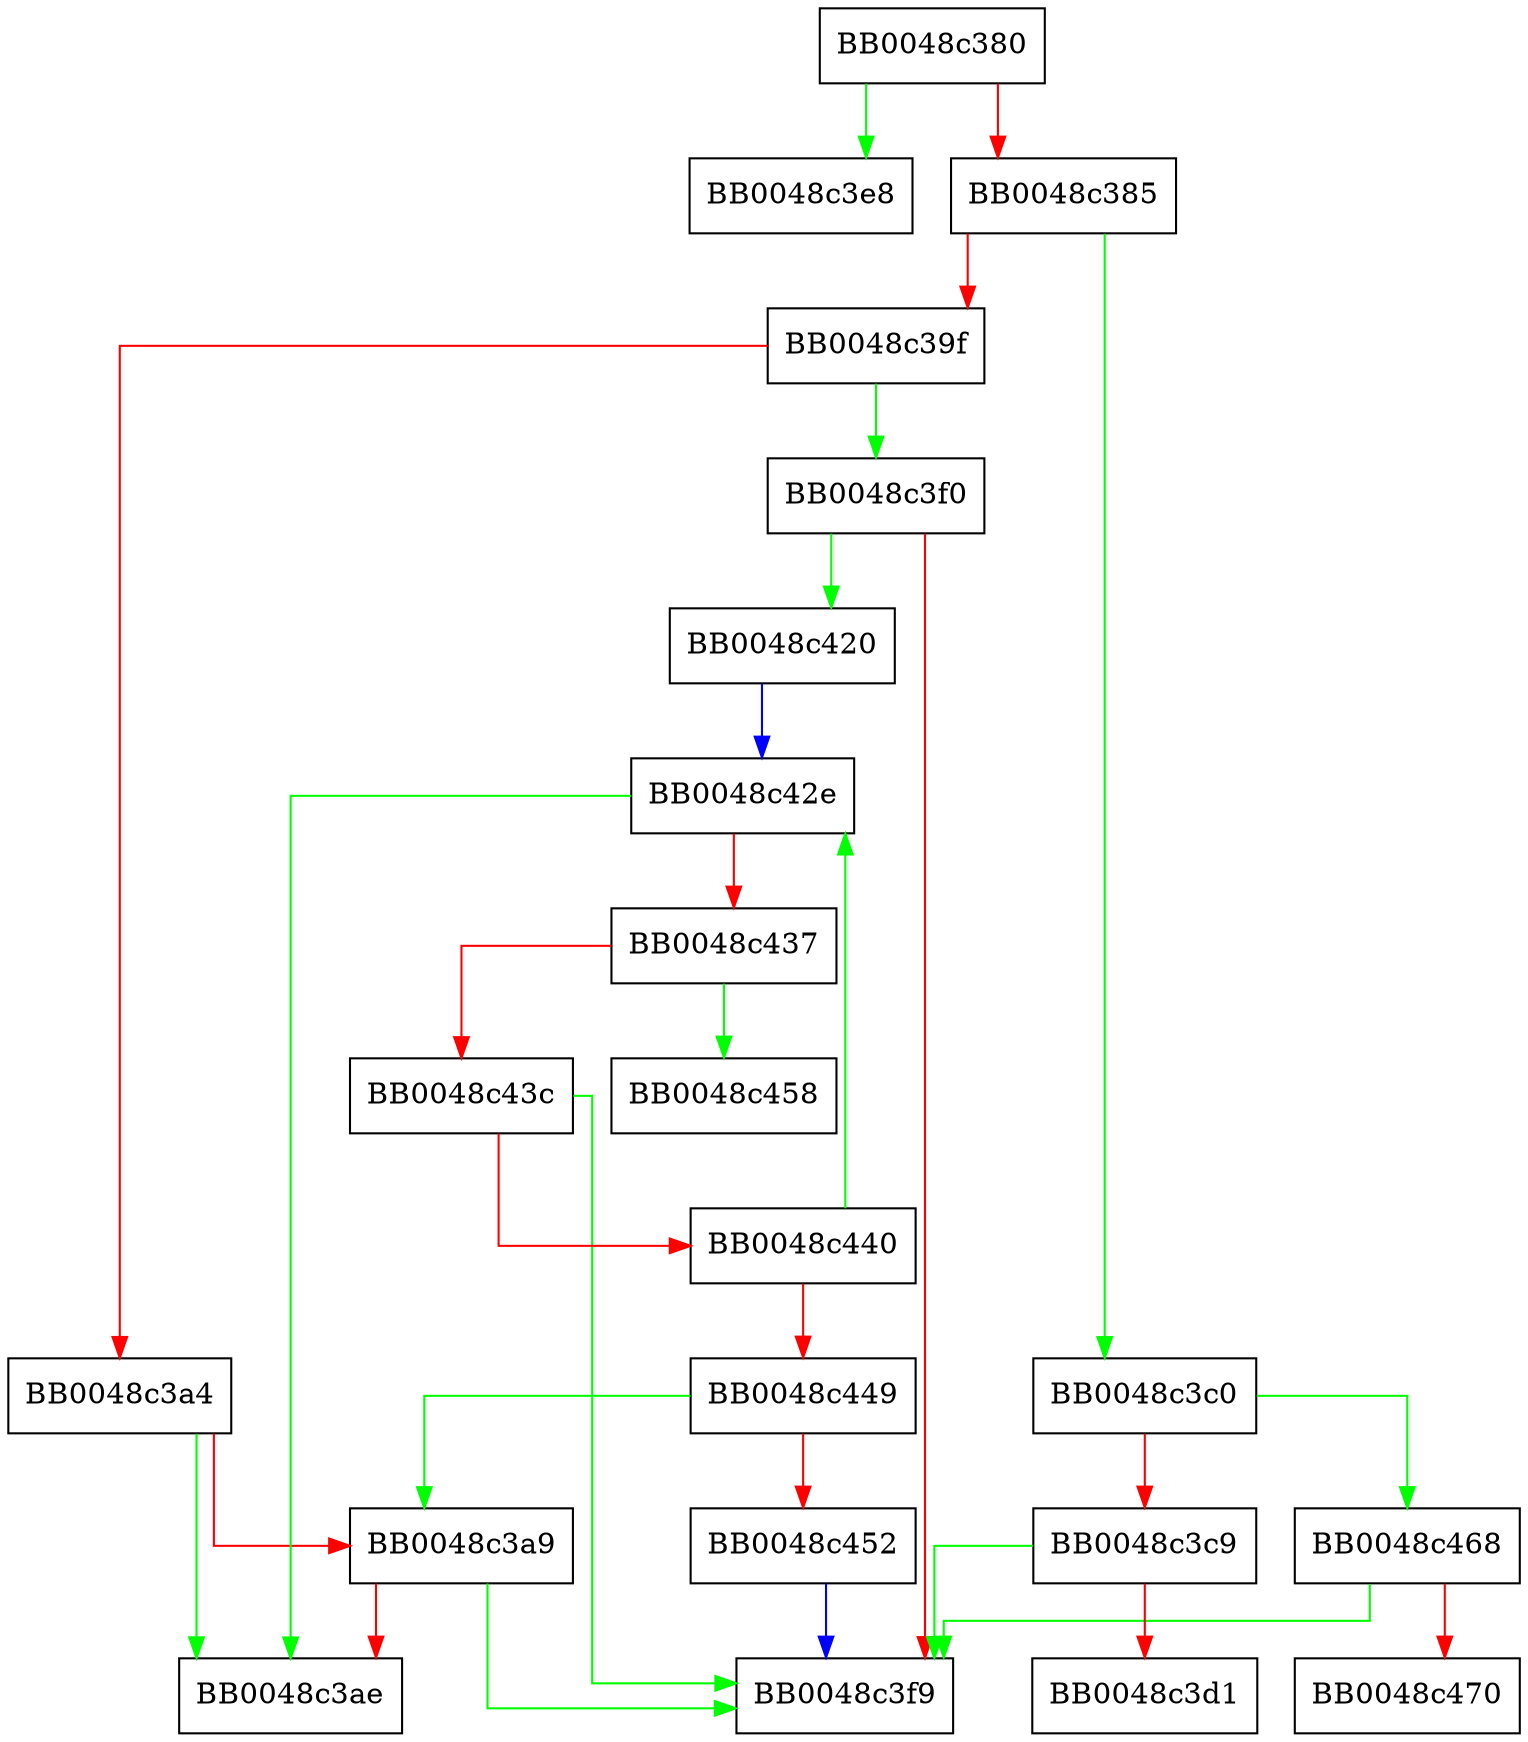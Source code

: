 digraph ossl_ctrl_internal {
  node [shape="box"];
  graph [splines=ortho];
  BB0048c380 -> BB0048c3e8 [color="green"];
  BB0048c380 -> BB0048c385 [color="red"];
  BB0048c385 -> BB0048c3c0 [color="green"];
  BB0048c385 -> BB0048c39f [color="red"];
  BB0048c39f -> BB0048c3f0 [color="green"];
  BB0048c39f -> BB0048c3a4 [color="red"];
  BB0048c3a4 -> BB0048c3ae [color="green"];
  BB0048c3a4 -> BB0048c3a9 [color="red"];
  BB0048c3a9 -> BB0048c3f9 [color="green"];
  BB0048c3a9 -> BB0048c3ae [color="red"];
  BB0048c3c0 -> BB0048c468 [color="green"];
  BB0048c3c0 -> BB0048c3c9 [color="red"];
  BB0048c3c9 -> BB0048c3f9 [color="green"];
  BB0048c3c9 -> BB0048c3d1 [color="red"];
  BB0048c3f0 -> BB0048c420 [color="green"];
  BB0048c3f0 -> BB0048c3f9 [color="red"];
  BB0048c420 -> BB0048c42e [color="blue"];
  BB0048c42e -> BB0048c3ae [color="green"];
  BB0048c42e -> BB0048c437 [color="red"];
  BB0048c437 -> BB0048c458 [color="green"];
  BB0048c437 -> BB0048c43c [color="red"];
  BB0048c43c -> BB0048c3f9 [color="green"];
  BB0048c43c -> BB0048c440 [color="red"];
  BB0048c440 -> BB0048c42e [color="green"];
  BB0048c440 -> BB0048c449 [color="red"];
  BB0048c449 -> BB0048c3a9 [color="green"];
  BB0048c449 -> BB0048c452 [color="red"];
  BB0048c452 -> BB0048c3f9 [color="blue"];
  BB0048c468 -> BB0048c3f9 [color="green"];
  BB0048c468 -> BB0048c470 [color="red"];
}